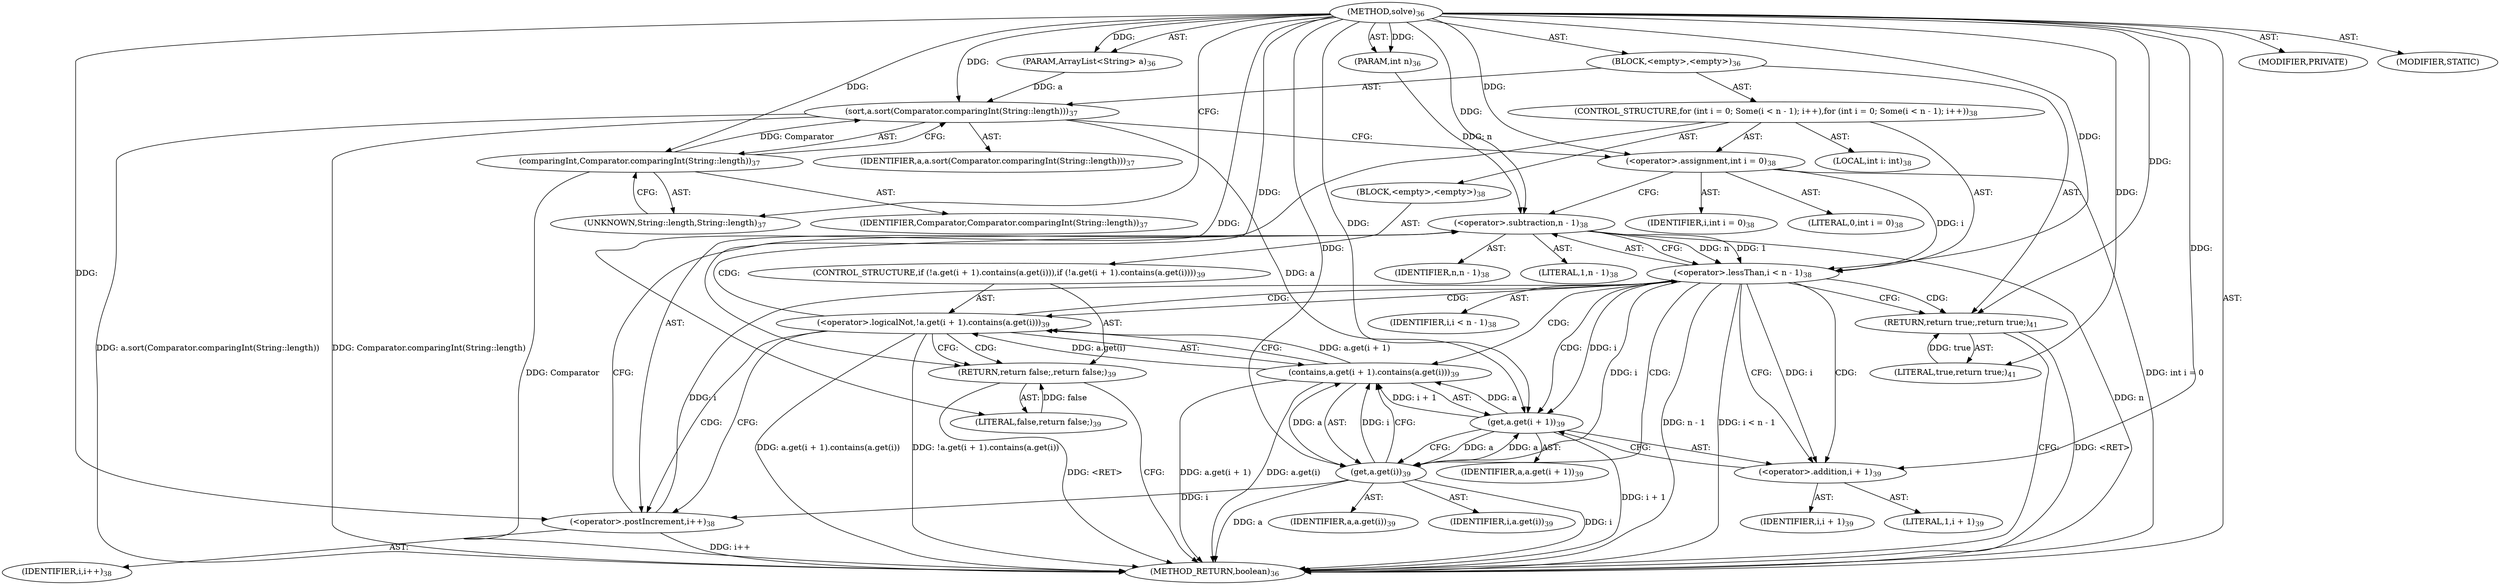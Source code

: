 digraph "solve" {  
"109" [label = <(METHOD,solve)<SUB>36</SUB>> ]
"110" [label = <(PARAM,int n)<SUB>36</SUB>> ]
"111" [label = <(PARAM,ArrayList&lt;String&gt; a)<SUB>36</SUB>> ]
"112" [label = <(BLOCK,&lt;empty&gt;,&lt;empty&gt;)<SUB>36</SUB>> ]
"113" [label = <(sort,a.sort(Comparator.comparingInt(String::length)))<SUB>37</SUB>> ]
"114" [label = <(IDENTIFIER,a,a.sort(Comparator.comparingInt(String::length)))<SUB>37</SUB>> ]
"115" [label = <(comparingInt,Comparator.comparingInt(String::length))<SUB>37</SUB>> ]
"116" [label = <(IDENTIFIER,Comparator,Comparator.comparingInt(String::length))<SUB>37</SUB>> ]
"117" [label = <(UNKNOWN,String::length,String::length)<SUB>37</SUB>> ]
"118" [label = <(CONTROL_STRUCTURE,for (int i = 0; Some(i &lt; n - 1); i++),for (int i = 0; Some(i &lt; n - 1); i++))<SUB>38</SUB>> ]
"119" [label = <(LOCAL,int i: int)<SUB>38</SUB>> ]
"120" [label = <(&lt;operator&gt;.assignment,int i = 0)<SUB>38</SUB>> ]
"121" [label = <(IDENTIFIER,i,int i = 0)<SUB>38</SUB>> ]
"122" [label = <(LITERAL,0,int i = 0)<SUB>38</SUB>> ]
"123" [label = <(&lt;operator&gt;.lessThan,i &lt; n - 1)<SUB>38</SUB>> ]
"124" [label = <(IDENTIFIER,i,i &lt; n - 1)<SUB>38</SUB>> ]
"125" [label = <(&lt;operator&gt;.subtraction,n - 1)<SUB>38</SUB>> ]
"126" [label = <(IDENTIFIER,n,n - 1)<SUB>38</SUB>> ]
"127" [label = <(LITERAL,1,n - 1)<SUB>38</SUB>> ]
"128" [label = <(&lt;operator&gt;.postIncrement,i++)<SUB>38</SUB>> ]
"129" [label = <(IDENTIFIER,i,i++)<SUB>38</SUB>> ]
"130" [label = <(BLOCK,&lt;empty&gt;,&lt;empty&gt;)<SUB>38</SUB>> ]
"131" [label = <(CONTROL_STRUCTURE,if (!a.get(i + 1).contains(a.get(i))),if (!a.get(i + 1).contains(a.get(i))))<SUB>39</SUB>> ]
"132" [label = <(&lt;operator&gt;.logicalNot,!a.get(i + 1).contains(a.get(i)))<SUB>39</SUB>> ]
"133" [label = <(contains,a.get(i + 1).contains(a.get(i)))<SUB>39</SUB>> ]
"134" [label = <(get,a.get(i + 1))<SUB>39</SUB>> ]
"135" [label = <(IDENTIFIER,a,a.get(i + 1))<SUB>39</SUB>> ]
"136" [label = <(&lt;operator&gt;.addition,i + 1)<SUB>39</SUB>> ]
"137" [label = <(IDENTIFIER,i,i + 1)<SUB>39</SUB>> ]
"138" [label = <(LITERAL,1,i + 1)<SUB>39</SUB>> ]
"139" [label = <(get,a.get(i))<SUB>39</SUB>> ]
"140" [label = <(IDENTIFIER,a,a.get(i))<SUB>39</SUB>> ]
"141" [label = <(IDENTIFIER,i,a.get(i))<SUB>39</SUB>> ]
"142" [label = <(RETURN,return false;,return false;)<SUB>39</SUB>> ]
"143" [label = <(LITERAL,false,return false;)<SUB>39</SUB>> ]
"144" [label = <(RETURN,return true;,return true;)<SUB>41</SUB>> ]
"145" [label = <(LITERAL,true,return true;)<SUB>41</SUB>> ]
"146" [label = <(MODIFIER,PRIVATE)> ]
"147" [label = <(MODIFIER,STATIC)> ]
"148" [label = <(METHOD_RETURN,boolean)<SUB>36</SUB>> ]
  "109" -> "110"  [ label = "AST: "] 
  "109" -> "111"  [ label = "AST: "] 
  "109" -> "112"  [ label = "AST: "] 
  "109" -> "146"  [ label = "AST: "] 
  "109" -> "147"  [ label = "AST: "] 
  "109" -> "148"  [ label = "AST: "] 
  "112" -> "113"  [ label = "AST: "] 
  "112" -> "118"  [ label = "AST: "] 
  "112" -> "144"  [ label = "AST: "] 
  "113" -> "114"  [ label = "AST: "] 
  "113" -> "115"  [ label = "AST: "] 
  "115" -> "116"  [ label = "AST: "] 
  "115" -> "117"  [ label = "AST: "] 
  "118" -> "119"  [ label = "AST: "] 
  "118" -> "120"  [ label = "AST: "] 
  "118" -> "123"  [ label = "AST: "] 
  "118" -> "128"  [ label = "AST: "] 
  "118" -> "130"  [ label = "AST: "] 
  "120" -> "121"  [ label = "AST: "] 
  "120" -> "122"  [ label = "AST: "] 
  "123" -> "124"  [ label = "AST: "] 
  "123" -> "125"  [ label = "AST: "] 
  "125" -> "126"  [ label = "AST: "] 
  "125" -> "127"  [ label = "AST: "] 
  "128" -> "129"  [ label = "AST: "] 
  "130" -> "131"  [ label = "AST: "] 
  "131" -> "132"  [ label = "AST: "] 
  "131" -> "142"  [ label = "AST: "] 
  "132" -> "133"  [ label = "AST: "] 
  "133" -> "134"  [ label = "AST: "] 
  "133" -> "139"  [ label = "AST: "] 
  "134" -> "135"  [ label = "AST: "] 
  "134" -> "136"  [ label = "AST: "] 
  "136" -> "137"  [ label = "AST: "] 
  "136" -> "138"  [ label = "AST: "] 
  "139" -> "140"  [ label = "AST: "] 
  "139" -> "141"  [ label = "AST: "] 
  "142" -> "143"  [ label = "AST: "] 
  "144" -> "145"  [ label = "AST: "] 
  "113" -> "120"  [ label = "CFG: "] 
  "144" -> "148"  [ label = "CFG: "] 
  "115" -> "113"  [ label = "CFG: "] 
  "120" -> "125"  [ label = "CFG: "] 
  "123" -> "136"  [ label = "CFG: "] 
  "123" -> "144"  [ label = "CFG: "] 
  "128" -> "125"  [ label = "CFG: "] 
  "117" -> "115"  [ label = "CFG: "] 
  "125" -> "123"  [ label = "CFG: "] 
  "132" -> "142"  [ label = "CFG: "] 
  "132" -> "128"  [ label = "CFG: "] 
  "142" -> "148"  [ label = "CFG: "] 
  "133" -> "132"  [ label = "CFG: "] 
  "134" -> "139"  [ label = "CFG: "] 
  "139" -> "133"  [ label = "CFG: "] 
  "136" -> "134"  [ label = "CFG: "] 
  "109" -> "117"  [ label = "CFG: "] 
  "142" -> "148"  [ label = "DDG: &lt;RET&gt;"] 
  "144" -> "148"  [ label = "DDG: &lt;RET&gt;"] 
  "113" -> "148"  [ label = "DDG: Comparator.comparingInt(String::length)"] 
  "113" -> "148"  [ label = "DDG: a.sort(Comparator.comparingInt(String::length))"] 
  "120" -> "148"  [ label = "DDG: int i = 0"] 
  "125" -> "148"  [ label = "DDG: n"] 
  "123" -> "148"  [ label = "DDG: n - 1"] 
  "123" -> "148"  [ label = "DDG: i &lt; n - 1"] 
  "134" -> "148"  [ label = "DDG: i + 1"] 
  "133" -> "148"  [ label = "DDG: a.get(i + 1)"] 
  "139" -> "148"  [ label = "DDG: a"] 
  "139" -> "148"  [ label = "DDG: i"] 
  "133" -> "148"  [ label = "DDG: a.get(i)"] 
  "132" -> "148"  [ label = "DDG: a.get(i + 1).contains(a.get(i))"] 
  "132" -> "148"  [ label = "DDG: !a.get(i + 1).contains(a.get(i))"] 
  "128" -> "148"  [ label = "DDG: i++"] 
  "115" -> "148"  [ label = "DDG: Comparator"] 
  "109" -> "110"  [ label = "DDG: "] 
  "109" -> "111"  [ label = "DDG: "] 
  "145" -> "144"  [ label = "DDG: true"] 
  "109" -> "144"  [ label = "DDG: "] 
  "111" -> "113"  [ label = "DDG: a"] 
  "109" -> "113"  [ label = "DDG: "] 
  "115" -> "113"  [ label = "DDG: Comparator"] 
  "109" -> "120"  [ label = "DDG: "] 
  "109" -> "145"  [ label = "DDG: "] 
  "109" -> "115"  [ label = "DDG: "] 
  "120" -> "123"  [ label = "DDG: i"] 
  "128" -> "123"  [ label = "DDG: i"] 
  "109" -> "123"  [ label = "DDG: "] 
  "125" -> "123"  [ label = "DDG: n"] 
  "125" -> "123"  [ label = "DDG: 1"] 
  "139" -> "128"  [ label = "DDG: i"] 
  "109" -> "128"  [ label = "DDG: "] 
  "110" -> "125"  [ label = "DDG: n"] 
  "109" -> "125"  [ label = "DDG: "] 
  "143" -> "142"  [ label = "DDG: false"] 
  "109" -> "142"  [ label = "DDG: "] 
  "133" -> "132"  [ label = "DDG: a.get(i + 1)"] 
  "133" -> "132"  [ label = "DDG: a.get(i)"] 
  "109" -> "143"  [ label = "DDG: "] 
  "134" -> "133"  [ label = "DDG: a"] 
  "134" -> "133"  [ label = "DDG: i + 1"] 
  "139" -> "133"  [ label = "DDG: a"] 
  "139" -> "133"  [ label = "DDG: i"] 
  "113" -> "134"  [ label = "DDG: a"] 
  "139" -> "134"  [ label = "DDG: a"] 
  "109" -> "134"  [ label = "DDG: "] 
  "123" -> "134"  [ label = "DDG: i"] 
  "134" -> "139"  [ label = "DDG: a"] 
  "109" -> "139"  [ label = "DDG: "] 
  "123" -> "139"  [ label = "DDG: i"] 
  "123" -> "136"  [ label = "DDG: i"] 
  "109" -> "136"  [ label = "DDG: "] 
  "123" -> "139"  [ label = "CDG: "] 
  "123" -> "144"  [ label = "CDG: "] 
  "123" -> "136"  [ label = "CDG: "] 
  "123" -> "134"  [ label = "CDG: "] 
  "123" -> "132"  [ label = "CDG: "] 
  "123" -> "133"  [ label = "CDG: "] 
  "132" -> "128"  [ label = "CDG: "] 
  "132" -> "142"  [ label = "CDG: "] 
  "132" -> "125"  [ label = "CDG: "] 
  "132" -> "123"  [ label = "CDG: "] 
}
